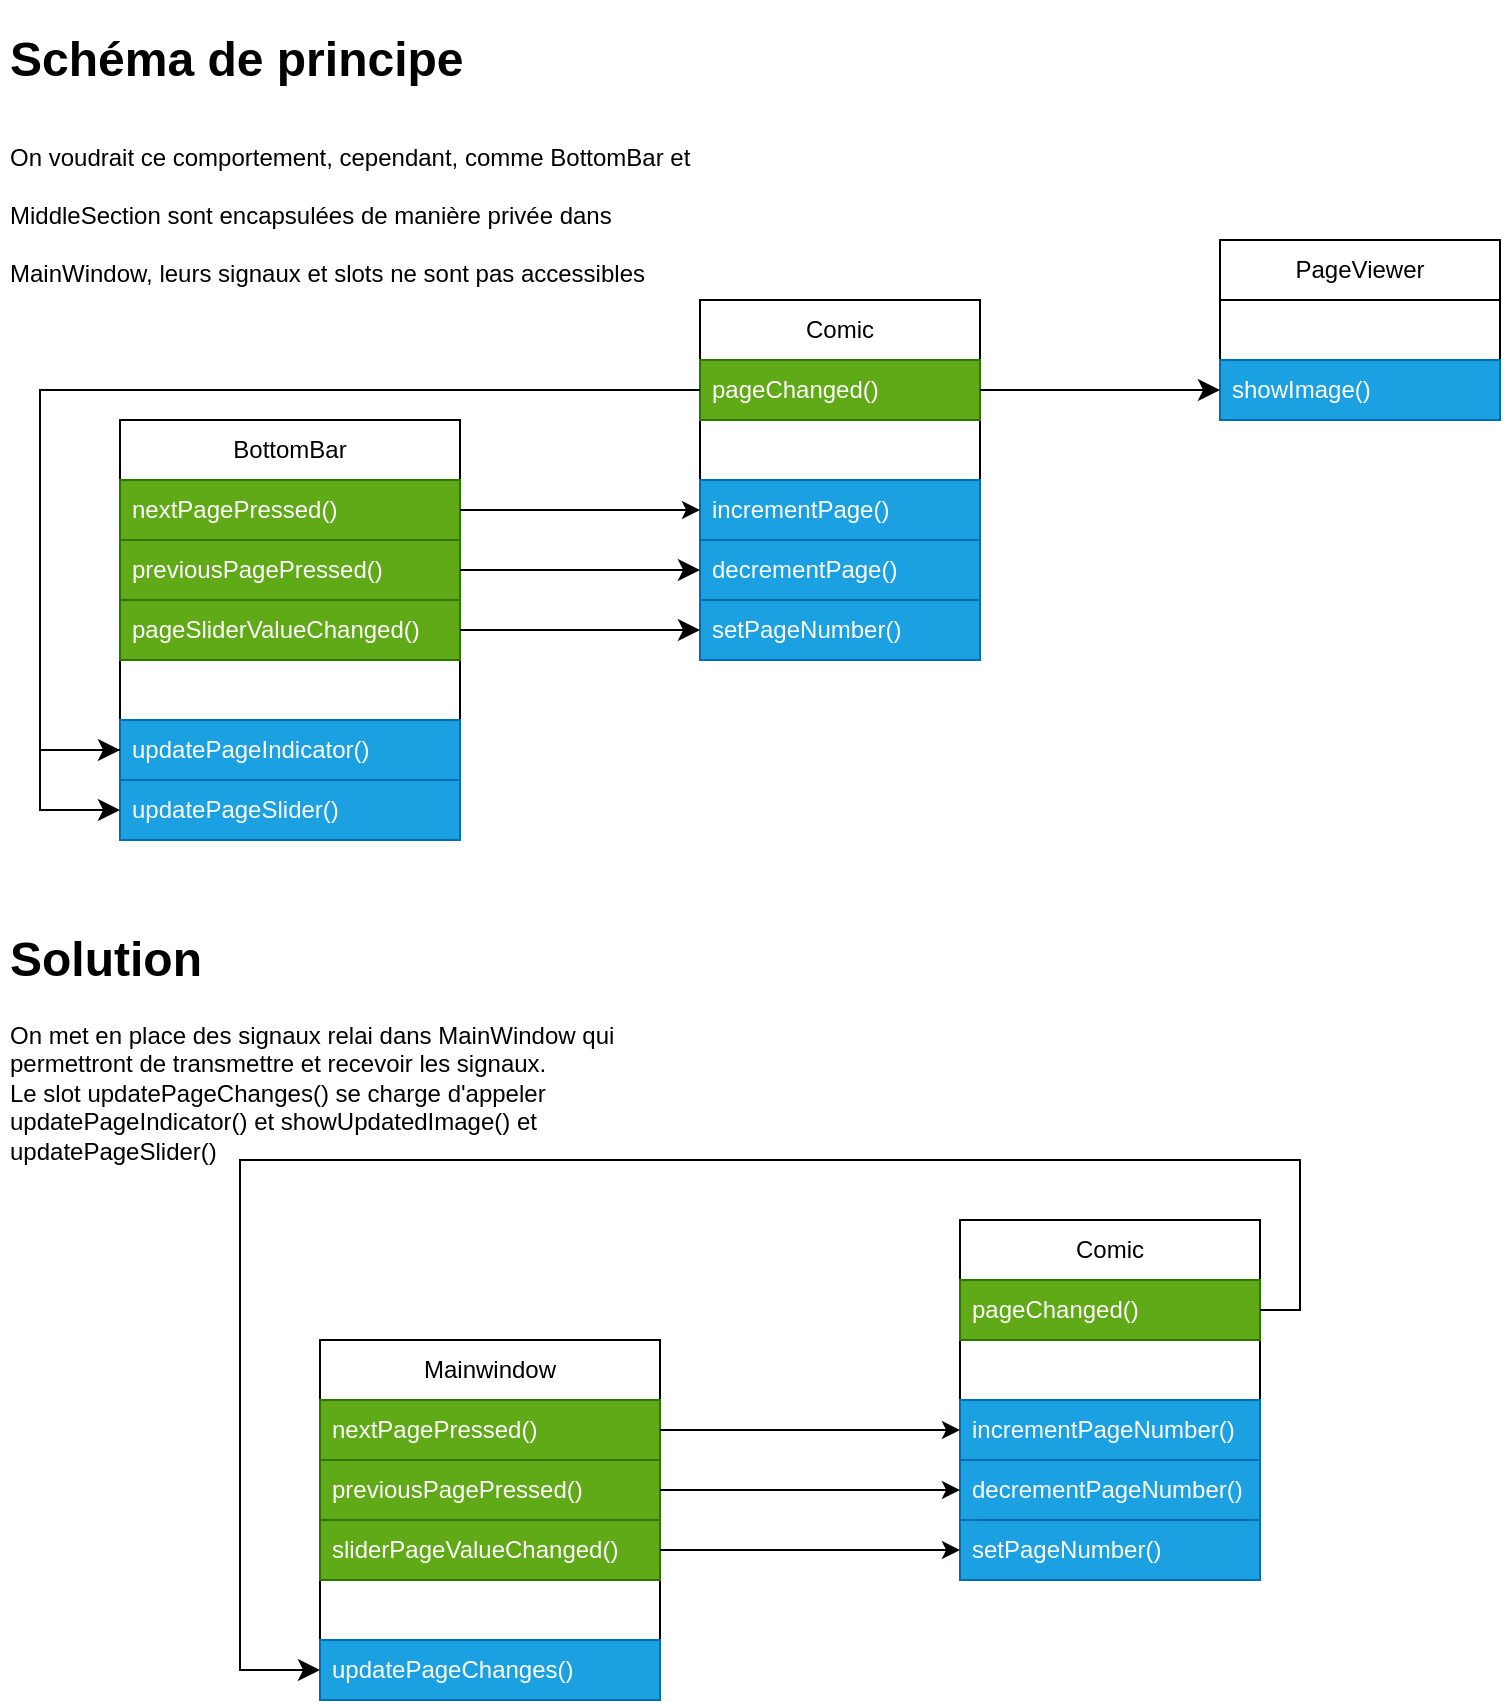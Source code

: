 <mxfile>
    <diagram id="onX0BEk8gplBh3l8tpv9" name="Page-1">
        <mxGraphModel dx="1029" dy="569" grid="1" gridSize="10" guides="1" tooltips="1" connect="1" arrows="1" fold="1" page="1" pageScale="1" pageWidth="827" pageHeight="1169" math="0" shadow="0">
            <root>
                <mxCell id="0"/>
                <mxCell id="1" parent="0"/>
                <mxCell id="2" value="BottomBar" style="swimlane;fontStyle=0;childLayout=stackLayout;horizontal=1;startSize=30;horizontalStack=0;resizeParent=1;resizeParentMax=0;resizeLast=0;collapsible=1;marginBottom=0;whiteSpace=wrap;html=1;" vertex="1" parent="1">
                    <mxGeometry x="70" y="210" width="170" height="210" as="geometry"/>
                </mxCell>
                <mxCell id="3" value="nextPagePressed()" style="text;strokeColor=#2D7600;fillColor=#60a917;align=left;verticalAlign=middle;spacingLeft=4;spacingRight=4;overflow=hidden;points=[[0,0.5],[1,0.5]];portConstraint=eastwest;rotatable=0;whiteSpace=wrap;html=1;fontColor=#ffffff;" vertex="1" parent="2">
                    <mxGeometry y="30" width="170" height="30" as="geometry"/>
                </mxCell>
                <mxCell id="4" value="previousPagePressed()" style="text;strokeColor=#2D7600;fillColor=#60a917;align=left;verticalAlign=middle;spacingLeft=4;spacingRight=4;overflow=hidden;points=[[0,0.5],[1,0.5]];portConstraint=eastwest;rotatable=0;whiteSpace=wrap;html=1;fontColor=#ffffff;" vertex="1" parent="2">
                    <mxGeometry y="60" width="170" height="30" as="geometry"/>
                </mxCell>
                <mxCell id="5" value="pageSliderValueChanged()" style="text;strokeColor=#2D7600;fillColor=#60a917;align=left;verticalAlign=middle;spacingLeft=4;spacingRight=4;overflow=hidden;points=[[0,0.5],[1,0.5]];portConstraint=eastwest;rotatable=0;whiteSpace=wrap;html=1;fontColor=#ffffff;" vertex="1" parent="2">
                    <mxGeometry y="90" width="170" height="30" as="geometry"/>
                </mxCell>
                <mxCell id="15" style="text;strokeColor=none;fillColor=none;align=left;verticalAlign=middle;spacingLeft=4;spacingRight=4;overflow=hidden;points=[[0,0.5],[1,0.5]];portConstraint=eastwest;rotatable=0;whiteSpace=wrap;html=1;" vertex="1" parent="2">
                    <mxGeometry y="120" width="170" height="30" as="geometry"/>
                </mxCell>
                <mxCell id="14" value="updatePageIndicator()" style="text;strokeColor=#006EAF;fillColor=#1ba1e2;align=left;verticalAlign=middle;spacingLeft=4;spacingRight=4;overflow=hidden;points=[[0,0.5],[1,0.5]];portConstraint=eastwest;rotatable=0;whiteSpace=wrap;html=1;fontColor=#ffffff;" vertex="1" parent="2">
                    <mxGeometry y="150" width="170" height="30" as="geometry"/>
                </mxCell>
                <mxCell id="66" value="updatePageSlider()" style="text;strokeColor=#006EAF;fillColor=#1ba1e2;align=left;verticalAlign=middle;spacingLeft=4;spacingRight=4;overflow=hidden;points=[[0,0.5],[1,0.5]];portConstraint=eastwest;rotatable=0;whiteSpace=wrap;html=1;fontColor=#ffffff;" vertex="1" parent="2">
                    <mxGeometry y="180" width="170" height="30" as="geometry"/>
                </mxCell>
                <mxCell id="68" value="" style="edgeStyle=segmentEdgeStyle;endArrow=classic;html=1;curved=0;rounded=0;endSize=8;startSize=8;exitX=0;exitY=0.5;exitDx=0;exitDy=0;entryX=0;entryY=0.5;entryDx=0;entryDy=0;" edge="1" parent="2" source="14" target="66">
                    <mxGeometry width="50" height="50" relative="1" as="geometry">
                        <mxPoint x="90" y="230" as="sourcePoint"/>
                        <mxPoint x="140" y="180" as="targetPoint"/>
                        <Array as="points">
                            <mxPoint x="-40" y="165"/>
                            <mxPoint x="-40" y="195"/>
                        </Array>
                    </mxGeometry>
                </mxCell>
                <mxCell id="6" value="PageViewer" style="swimlane;fontStyle=0;childLayout=stackLayout;horizontal=1;startSize=30;horizontalStack=0;resizeParent=1;resizeParentMax=0;resizeLast=0;collapsible=1;marginBottom=0;whiteSpace=wrap;html=1;" vertex="1" parent="1">
                    <mxGeometry x="620" y="120" width="140" height="90" as="geometry"/>
                </mxCell>
                <mxCell id="16" style="text;strokeColor=none;fillColor=none;align=left;verticalAlign=middle;spacingLeft=4;spacingRight=4;overflow=hidden;points=[[0,0.5],[1,0.5]];portConstraint=eastwest;rotatable=0;whiteSpace=wrap;html=1;" vertex="1" parent="6">
                    <mxGeometry y="30" width="140" height="30" as="geometry"/>
                </mxCell>
                <mxCell id="9" value="showImage()" style="text;strokeColor=#006EAF;fillColor=#1ba1e2;align=left;verticalAlign=middle;spacingLeft=4;spacingRight=4;overflow=hidden;points=[[0,0.5],[1,0.5]];portConstraint=eastwest;rotatable=0;whiteSpace=wrap;html=1;fontColor=#ffffff;" vertex="1" parent="6">
                    <mxGeometry y="60" width="140" height="30" as="geometry"/>
                </mxCell>
                <mxCell id="10" value="Comic" style="swimlane;fontStyle=0;childLayout=stackLayout;horizontal=1;startSize=30;horizontalStack=0;resizeParent=1;resizeParentMax=0;resizeLast=0;collapsible=1;marginBottom=0;whiteSpace=wrap;html=1;" vertex="1" parent="1">
                    <mxGeometry x="360" y="150" width="140" height="180" as="geometry"/>
                </mxCell>
                <mxCell id="12" value="pageChanged()" style="text;strokeColor=#2D7600;fillColor=#60a917;align=left;verticalAlign=middle;spacingLeft=4;spacingRight=4;overflow=hidden;points=[[0,0.5],[1,0.5]];portConstraint=eastwest;rotatable=0;whiteSpace=wrap;html=1;fontColor=#ffffff;" vertex="1" parent="10">
                    <mxGeometry y="30" width="140" height="30" as="geometry"/>
                </mxCell>
                <mxCell id="19" style="text;strokeColor=none;fillColor=none;align=left;verticalAlign=middle;spacingLeft=4;spacingRight=4;overflow=hidden;points=[[0,0.5],[1,0.5]];portConstraint=eastwest;rotatable=0;whiteSpace=wrap;html=1;" vertex="1" parent="10">
                    <mxGeometry y="60" width="140" height="30" as="geometry"/>
                </mxCell>
                <mxCell id="13" value="incrementPage()" style="text;strokeColor=#006EAF;fillColor=#1ba1e2;align=left;verticalAlign=middle;spacingLeft=4;spacingRight=4;overflow=hidden;points=[[0,0.5],[1,0.5]];portConstraint=eastwest;rotatable=0;whiteSpace=wrap;html=1;fontColor=#ffffff;" vertex="1" parent="10">
                    <mxGeometry y="90" width="140" height="30" as="geometry"/>
                </mxCell>
                <mxCell id="18" value="decrementPage()" style="text;strokeColor=#006EAF;fillColor=#1ba1e2;align=left;verticalAlign=middle;spacingLeft=4;spacingRight=4;overflow=hidden;points=[[0,0.5],[1,0.5]];portConstraint=eastwest;rotatable=0;whiteSpace=wrap;html=1;fontColor=#ffffff;" vertex="1" parent="10">
                    <mxGeometry y="120" width="140" height="30" as="geometry"/>
                </mxCell>
                <mxCell id="17" value="setPageNumber()" style="text;strokeColor=#006EAF;fillColor=#1ba1e2;align=left;verticalAlign=middle;spacingLeft=4;spacingRight=4;overflow=hidden;points=[[0,0.5],[1,0.5]];portConstraint=eastwest;rotatable=0;whiteSpace=wrap;html=1;fontColor=#ffffff;" vertex="1" parent="10">
                    <mxGeometry y="150" width="140" height="30" as="geometry"/>
                </mxCell>
                <mxCell id="21" value="" style="edgeStyle=elbowEdgeStyle;elbow=horizontal;endArrow=classic;html=1;curved=0;rounded=0;endSize=8;startSize=8;exitX=1;exitY=0.25;exitDx=0;exitDy=0;entryX=0;entryY=0.5;entryDx=0;entryDy=0;" edge="1" parent="1" source="10" target="9">
                    <mxGeometry width="50" height="50" relative="1" as="geometry">
                        <mxPoint x="540" y="400" as="sourcePoint"/>
                        <mxPoint x="590" y="350" as="targetPoint"/>
                    </mxGeometry>
                </mxCell>
                <mxCell id="23" value="" style="edgeStyle=elbowEdgeStyle;elbow=horizontal;endArrow=classic;html=1;curved=0;rounded=0;endSize=8;startSize=8;exitX=1;exitY=0.5;exitDx=0;exitDy=0;entryX=0;entryY=0.5;entryDx=0;entryDy=0;" edge="1" parent="1" source="4" target="18">
                    <mxGeometry width="50" height="50" relative="1" as="geometry">
                        <mxPoint x="270" y="230" as="sourcePoint"/>
                        <mxPoint x="430" y="230" as="targetPoint"/>
                    </mxGeometry>
                </mxCell>
                <mxCell id="24" value="" style="edgeStyle=elbowEdgeStyle;elbow=horizontal;endArrow=classic;html=1;curved=0;rounded=0;endSize=8;startSize=8;exitX=1;exitY=0.5;exitDx=0;exitDy=0;entryX=0;entryY=0.5;entryDx=0;entryDy=0;" edge="1" parent="1" source="5" target="17">
                    <mxGeometry width="50" height="50" relative="1" as="geometry">
                        <mxPoint x="380" y="280" as="sourcePoint"/>
                        <mxPoint x="430" y="230" as="targetPoint"/>
                        <Array as="points">
                            <mxPoint x="290" y="310"/>
                        </Array>
                    </mxGeometry>
                </mxCell>
                <mxCell id="26" value="" style="edgeStyle=segmentEdgeStyle;endArrow=classic;html=1;curved=0;rounded=0;endSize=8;startSize=8;exitX=0;exitY=0.5;exitDx=0;exitDy=0;entryX=0;entryY=0.5;entryDx=0;entryDy=0;" edge="1" parent="1" source="12" target="14">
                    <mxGeometry width="50" height="50" relative="1" as="geometry">
                        <mxPoint x="250" y="120" as="sourcePoint"/>
                        <mxPoint x="20" y="330" as="targetPoint"/>
                        <Array as="points">
                            <mxPoint x="30" y="195"/>
                            <mxPoint x="30" y="375"/>
                        </Array>
                    </mxGeometry>
                </mxCell>
                <mxCell id="27" value="Mainwindow" style="swimlane;fontStyle=0;childLayout=stackLayout;horizontal=1;startSize=30;horizontalStack=0;resizeParent=1;resizeParentMax=0;resizeLast=0;collapsible=1;marginBottom=0;whiteSpace=wrap;html=1;" vertex="1" parent="1">
                    <mxGeometry x="170" y="670" width="170" height="180" as="geometry"/>
                </mxCell>
                <mxCell id="28" value="nextPagePressed()" style="text;strokeColor=#2D7600;fillColor=#60a917;align=left;verticalAlign=middle;spacingLeft=4;spacingRight=4;overflow=hidden;points=[[0,0.5],[1,0.5]];portConstraint=eastwest;rotatable=0;whiteSpace=wrap;html=1;fontColor=#ffffff;" vertex="1" parent="27">
                    <mxGeometry y="30" width="170" height="30" as="geometry"/>
                </mxCell>
                <mxCell id="29" value="previousPagePressed()" style="text;strokeColor=#2D7600;fillColor=#60a917;align=left;verticalAlign=middle;spacingLeft=4;spacingRight=4;overflow=hidden;points=[[0,0.5],[1,0.5]];portConstraint=eastwest;rotatable=0;whiteSpace=wrap;html=1;fontColor=#ffffff;" vertex="1" parent="27">
                    <mxGeometry y="60" width="170" height="30" as="geometry"/>
                </mxCell>
                <mxCell id="30" value="sliderPageValueChanged()" style="text;strokeColor=#2D7600;fillColor=#60a917;align=left;verticalAlign=middle;spacingLeft=4;spacingRight=4;overflow=hidden;points=[[0,0.5],[1,0.5]];portConstraint=eastwest;rotatable=0;whiteSpace=wrap;html=1;fontColor=#ffffff;" vertex="1" parent="27">
                    <mxGeometry y="90" width="170" height="30" as="geometry"/>
                </mxCell>
                <mxCell id="31" style="text;strokeColor=none;fillColor=none;align=left;verticalAlign=middle;spacingLeft=4;spacingRight=4;overflow=hidden;points=[[0,0.5],[1,0.5]];portConstraint=eastwest;rotatable=0;whiteSpace=wrap;html=1;" vertex="1" parent="27">
                    <mxGeometry y="120" width="170" height="30" as="geometry"/>
                </mxCell>
                <mxCell id="39" value="updatePageChanges()" style="text;strokeColor=#006EAF;fillColor=#1ba1e2;align=left;verticalAlign=middle;spacingLeft=4;spacingRight=4;overflow=hidden;points=[[0,0.5],[1,0.5]];portConstraint=eastwest;rotatable=0;whiteSpace=wrap;html=1;fontColor=#ffffff;" vertex="1" parent="27">
                    <mxGeometry y="150" width="170" height="30" as="geometry"/>
                </mxCell>
                <mxCell id="33" value="Comic" style="swimlane;fontStyle=0;childLayout=stackLayout;horizontal=1;startSize=30;horizontalStack=0;resizeParent=1;resizeParentMax=0;resizeLast=0;collapsible=1;marginBottom=0;whiteSpace=wrap;html=1;" vertex="1" parent="1">
                    <mxGeometry x="490" y="610" width="150" height="180" as="geometry"/>
                </mxCell>
                <mxCell id="34" value="pageChanged()" style="text;strokeColor=#2D7600;fillColor=#60a917;align=left;verticalAlign=middle;spacingLeft=4;spacingRight=4;overflow=hidden;points=[[0,0.5],[1,0.5]];portConstraint=eastwest;rotatable=0;whiteSpace=wrap;html=1;fontColor=#ffffff;" vertex="1" parent="33">
                    <mxGeometry y="30" width="150" height="30" as="geometry"/>
                </mxCell>
                <mxCell id="35" style="text;strokeColor=none;fillColor=none;align=left;verticalAlign=middle;spacingLeft=4;spacingRight=4;overflow=hidden;points=[[0,0.5],[1,0.5]];portConstraint=eastwest;rotatable=0;whiteSpace=wrap;html=1;" vertex="1" parent="33">
                    <mxGeometry y="60" width="150" height="30" as="geometry"/>
                </mxCell>
                <mxCell id="36" value="incrementPageNumber()" style="text;strokeColor=#006EAF;fillColor=#1ba1e2;align=left;verticalAlign=middle;spacingLeft=4;spacingRight=4;overflow=hidden;points=[[0,0.5],[1,0.5]];portConstraint=eastwest;rotatable=0;whiteSpace=wrap;html=1;fontColor=#ffffff;" vertex="1" parent="33">
                    <mxGeometry y="90" width="150" height="30" as="geometry"/>
                </mxCell>
                <mxCell id="37" value="decrementPageNumber()" style="text;strokeColor=#006EAF;fillColor=#1ba1e2;align=left;verticalAlign=middle;spacingLeft=4;spacingRight=4;overflow=hidden;points=[[0,0.5],[1,0.5]];portConstraint=eastwest;rotatable=0;whiteSpace=wrap;html=1;fontColor=#ffffff;" vertex="1" parent="33">
                    <mxGeometry y="120" width="150" height="30" as="geometry"/>
                </mxCell>
                <mxCell id="38" value="setPageNumber()" style="text;strokeColor=#006EAF;fillColor=#1ba1e2;align=left;verticalAlign=middle;spacingLeft=4;spacingRight=4;overflow=hidden;points=[[0,0.5],[1,0.5]];portConstraint=eastwest;rotatable=0;whiteSpace=wrap;html=1;fontColor=#ffffff;" vertex="1" parent="33">
                    <mxGeometry y="150" width="150" height="30" as="geometry"/>
                </mxCell>
                <mxCell id="40" value="" style="endArrow=classic;html=1;exitX=1;exitY=0.5;exitDx=0;exitDy=0;entryX=0;entryY=0.5;entryDx=0;entryDy=0;" edge="1" parent="1" source="28" target="36">
                    <mxGeometry width="50" height="50" relative="1" as="geometry">
                        <mxPoint x="460" y="560" as="sourcePoint"/>
                        <mxPoint x="510" y="510" as="targetPoint"/>
                    </mxGeometry>
                </mxCell>
                <mxCell id="41" value="" style="endArrow=classic;html=1;exitX=1;exitY=0.5;exitDx=0;exitDy=0;entryX=0;entryY=0.5;entryDx=0;entryDy=0;" edge="1" parent="1" source="29" target="37">
                    <mxGeometry width="50" height="50" relative="1" as="geometry">
                        <mxPoint x="320" y="625" as="sourcePoint"/>
                        <mxPoint x="470" y="635" as="targetPoint"/>
                    </mxGeometry>
                </mxCell>
                <mxCell id="42" value="" style="endArrow=classic;html=1;exitX=1;exitY=0.5;exitDx=0;exitDy=0;entryX=0;entryY=0.5;entryDx=0;entryDy=0;" edge="1" parent="1" source="30" target="38">
                    <mxGeometry width="50" height="50" relative="1" as="geometry">
                        <mxPoint x="330" y="635" as="sourcePoint"/>
                        <mxPoint x="480" y="645" as="targetPoint"/>
                    </mxGeometry>
                </mxCell>
                <mxCell id="44" value="" style="edgeStyle=segmentEdgeStyle;endArrow=classic;html=1;curved=0;rounded=0;endSize=8;startSize=8;exitX=1;exitY=0.25;exitDx=0;exitDy=0;entryX=0;entryY=0.5;entryDx=0;entryDy=0;" edge="1" parent="1" source="33" target="39">
                    <mxGeometry width="50" height="50" relative="1" as="geometry">
                        <mxPoint x="370" y="830" as="sourcePoint"/>
                        <mxPoint x="420" y="780" as="targetPoint"/>
                        <Array as="points">
                            <mxPoint x="660" y="655"/>
                            <mxPoint x="660" y="580"/>
                            <mxPoint x="130" y="580"/>
                            <mxPoint x="130" y="835"/>
                        </Array>
                    </mxGeometry>
                </mxCell>
                <mxCell id="48" value="&lt;h1&gt;&lt;span style=&quot;background-color: initial;&quot;&gt;Schéma de principe&lt;/span&gt;&lt;/h1&gt;&lt;h1&gt;&lt;span style=&quot;background-color: initial; font-size: 12px; font-weight: normal;&quot;&gt;On voudrait ce comportement, cependant, comme BottomBar et MiddleSection sont encapsulées de manière privée dans MainWindow, leurs signaux et slots ne sont pas accessibles&lt;/span&gt;&lt;br&gt;&lt;/h1&gt;" style="text;html=1;strokeColor=none;fillColor=none;spacing=5;spacingTop=-20;whiteSpace=wrap;overflow=hidden;rounded=0;" vertex="1" parent="1">
                    <mxGeometry x="10" y="10" width="350" height="140" as="geometry"/>
                </mxCell>
                <mxCell id="64" value="&lt;h1&gt;&lt;span style=&quot;background-color: initial;&quot;&gt;Solution&lt;/span&gt;&lt;/h1&gt;&lt;div&gt;&lt;span style=&quot;background-color: initial;&quot;&gt;On met en place des signaux relai dans MainWindow qui permettront de transmettre et recevoir les signaux.&lt;/span&gt;&lt;/div&gt;&lt;div&gt;Le slot updatePageChanges() se charge d'appeler updatePageIndicator() et showUpdatedImage() et updatePageSlider()&lt;/div&gt;" style="text;html=1;strokeColor=none;fillColor=none;spacing=5;spacingTop=-20;whiteSpace=wrap;overflow=hidden;rounded=0;" vertex="1" parent="1">
                    <mxGeometry x="10" y="460" width="350" height="140" as="geometry"/>
                </mxCell>
                <mxCell id="67" style="edgeStyle=none;html=1;exitX=1;exitY=0.5;exitDx=0;exitDy=0;entryX=0;entryY=0.5;entryDx=0;entryDy=0;" edge="1" parent="1" source="3" target="13">
                    <mxGeometry relative="1" as="geometry"/>
                </mxCell>
            </root>
        </mxGraphModel>
    </diagram>
</mxfile>
